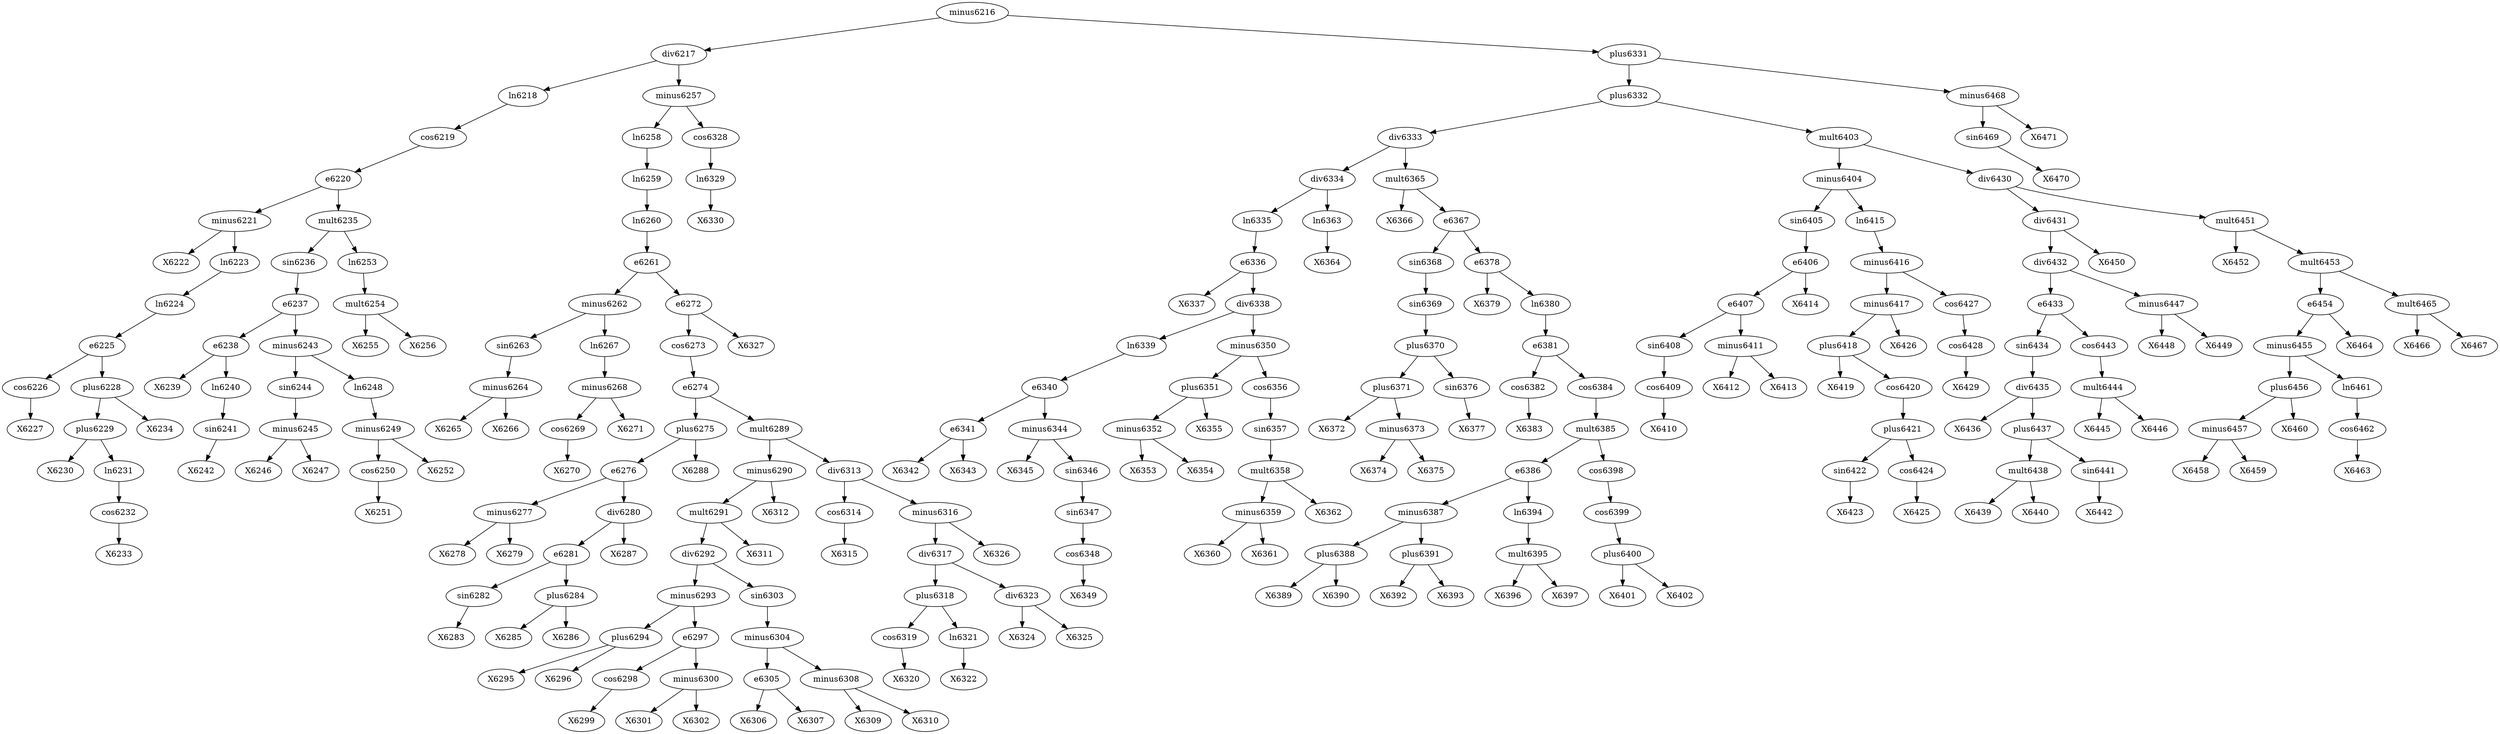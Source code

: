 digraph T {
	minus6221 -> X6222
	cos6226 -> X6227
	e6225 -> cos6226
	plus6229 -> X6230
	cos6232 -> X6233
	ln6231 -> cos6232
	plus6229 -> ln6231
	plus6228 -> plus6229
	plus6228 -> X6234
	e6225 -> plus6228
	ln6224 -> e6225
	ln6223 -> ln6224
	minus6221 -> ln6223
	e6220 -> minus6221
	e6238 -> X6239
	sin6241 -> X6242
	ln6240 -> sin6241
	e6238 -> ln6240
	e6237 -> e6238
	minus6245 -> X6246
	minus6245 -> X6247
	sin6244 -> minus6245
	minus6243 -> sin6244
	cos6250 -> X6251
	minus6249 -> cos6250
	minus6249 -> X6252
	ln6248 -> minus6249
	minus6243 -> ln6248
	e6237 -> minus6243
	sin6236 -> e6237
	mult6235 -> sin6236
	mult6254 -> X6255
	mult6254 -> X6256
	ln6253 -> mult6254
	mult6235 -> ln6253
	e6220 -> mult6235
	cos6219 -> e6220
	ln6218 -> cos6219
	div6217 -> ln6218
	minus6264 -> X6265
	minus6264 -> X6266
	sin6263 -> minus6264
	minus6262 -> sin6263
	cos6269 -> X6270
	minus6268 -> cos6269
	minus6268 -> X6271
	ln6267 -> minus6268
	minus6262 -> ln6267
	e6261 -> minus6262
	minus6277 -> X6278
	minus6277 -> X6279
	e6276 -> minus6277
	sin6282 -> X6283
	e6281 -> sin6282
	plus6284 -> X6285
	plus6284 -> X6286
	e6281 -> plus6284
	div6280 -> e6281
	div6280 -> X6287
	e6276 -> div6280
	plus6275 -> e6276
	plus6275 -> X6288
	e6274 -> plus6275
	plus6294 -> X6295
	plus6294 -> X6296
	minus6293 -> plus6294
	cos6298 -> X6299
	e6297 -> cos6298
	minus6300 -> X6301
	minus6300 -> X6302
	e6297 -> minus6300
	minus6293 -> e6297
	div6292 -> minus6293
	e6305 -> X6306
	e6305 -> X6307
	minus6304 -> e6305
	minus6308 -> X6309
	minus6308 -> X6310
	minus6304 -> minus6308
	sin6303 -> minus6304
	div6292 -> sin6303
	mult6291 -> div6292
	mult6291 -> X6311
	minus6290 -> mult6291
	minus6290 -> X6312
	mult6289 -> minus6290
	cos6314 -> X6315
	div6313 -> cos6314
	cos6319 -> X6320
	plus6318 -> cos6319
	ln6321 -> X6322
	plus6318 -> ln6321
	div6317 -> plus6318
	div6323 -> X6324
	div6323 -> X6325
	div6317 -> div6323
	minus6316 -> div6317
	minus6316 -> X6326
	div6313 -> minus6316
	mult6289 -> div6313
	e6274 -> mult6289
	cos6273 -> e6274
	e6272 -> cos6273
	e6272 -> X6327
	e6261 -> e6272
	ln6260 -> e6261
	ln6259 -> ln6260
	ln6258 -> ln6259
	minus6257 -> ln6258
	ln6329 -> X6330
	cos6328 -> ln6329
	minus6257 -> cos6328
	div6217 -> minus6257
	minus6216 -> div6217
	e6336 -> X6337
	e6341 -> X6342
	e6341 -> X6343
	e6340 -> e6341
	minus6344 -> X6345
	cos6348 -> X6349
	sin6347 -> cos6348
	sin6346 -> sin6347
	minus6344 -> sin6346
	e6340 -> minus6344
	ln6339 -> e6340
	div6338 -> ln6339
	minus6352 -> X6353
	minus6352 -> X6354
	plus6351 -> minus6352
	plus6351 -> X6355
	minus6350 -> plus6351
	minus6359 -> X6360
	minus6359 -> X6361
	mult6358 -> minus6359
	mult6358 -> X6362
	sin6357 -> mult6358
	cos6356 -> sin6357
	minus6350 -> cos6356
	div6338 -> minus6350
	e6336 -> div6338
	ln6335 -> e6336
	div6334 -> ln6335
	ln6363 -> X6364
	div6334 -> ln6363
	div6333 -> div6334
	mult6365 -> X6366
	plus6371 -> X6372
	minus6373 -> X6374
	minus6373 -> X6375
	plus6371 -> minus6373
	plus6370 -> plus6371
	sin6376 -> X6377
	plus6370 -> sin6376
	sin6369 -> plus6370
	sin6368 -> sin6369
	e6367 -> sin6368
	e6378 -> X6379
	cos6382 -> X6383
	e6381 -> cos6382
	plus6388 -> X6389
	plus6388 -> X6390
	minus6387 -> plus6388
	plus6391 -> X6392
	plus6391 -> X6393
	minus6387 -> plus6391
	e6386 -> minus6387
	mult6395 -> X6396
	mult6395 -> X6397
	ln6394 -> mult6395
	e6386 -> ln6394
	mult6385 -> e6386
	plus6400 -> X6401
	plus6400 -> X6402
	cos6399 -> plus6400
	cos6398 -> cos6399
	mult6385 -> cos6398
	cos6384 -> mult6385
	e6381 -> cos6384
	ln6380 -> e6381
	e6378 -> ln6380
	e6367 -> e6378
	mult6365 -> e6367
	div6333 -> mult6365
	plus6332 -> div6333
	cos6409 -> X6410
	sin6408 -> cos6409
	e6407 -> sin6408
	minus6411 -> X6412
	minus6411 -> X6413
	e6407 -> minus6411
	e6406 -> e6407
	e6406 -> X6414
	sin6405 -> e6406
	minus6404 -> sin6405
	plus6418 -> X6419
	sin6422 -> X6423
	plus6421 -> sin6422
	cos6424 -> X6425
	plus6421 -> cos6424
	cos6420 -> plus6421
	plus6418 -> cos6420
	minus6417 -> plus6418
	minus6417 -> X6426
	minus6416 -> minus6417
	cos6428 -> X6429
	cos6427 -> cos6428
	minus6416 -> cos6427
	ln6415 -> minus6416
	minus6404 -> ln6415
	mult6403 -> minus6404
	div6435 -> X6436
	mult6438 -> X6439
	mult6438 -> X6440
	plus6437 -> mult6438
	sin6441 -> X6442
	plus6437 -> sin6441
	div6435 -> plus6437
	sin6434 -> div6435
	e6433 -> sin6434
	mult6444 -> X6445
	mult6444 -> X6446
	cos6443 -> mult6444
	e6433 -> cos6443
	div6432 -> e6433
	minus6447 -> X6448
	minus6447 -> X6449
	div6432 -> minus6447
	div6431 -> div6432
	div6431 -> X6450
	div6430 -> div6431
	mult6451 -> X6452
	minus6457 -> X6458
	minus6457 -> X6459
	plus6456 -> minus6457
	plus6456 -> X6460
	minus6455 -> plus6456
	cos6462 -> X6463
	ln6461 -> cos6462
	minus6455 -> ln6461
	e6454 -> minus6455
	e6454 -> X6464
	mult6453 -> e6454
	mult6465 -> X6466
	mult6465 -> X6467
	mult6453 -> mult6465
	mult6451 -> mult6453
	div6430 -> mult6451
	mult6403 -> div6430
	plus6332 -> mult6403
	plus6331 -> plus6332
	sin6469 -> X6470
	minus6468 -> sin6469
	minus6468 -> X6471
	plus6331 -> minus6468
	minus6216 -> plus6331
}
